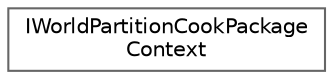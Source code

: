 digraph "Graphical Class Hierarchy"
{
 // INTERACTIVE_SVG=YES
 // LATEX_PDF_SIZE
  bgcolor="transparent";
  edge [fontname=Helvetica,fontsize=10,labelfontname=Helvetica,labelfontsize=10];
  node [fontname=Helvetica,fontsize=10,shape=box,height=0.2,width=0.4];
  rankdir="LR";
  Node0 [id="Node000000",label="IWorldPartitionCookPackage\lContext",height=0.2,width=0.4,color="grey40", fillcolor="white", style="filled",URL="$df/d19/classIWorldPartitionCookPackageContext.html",tooltip=" "];
}
